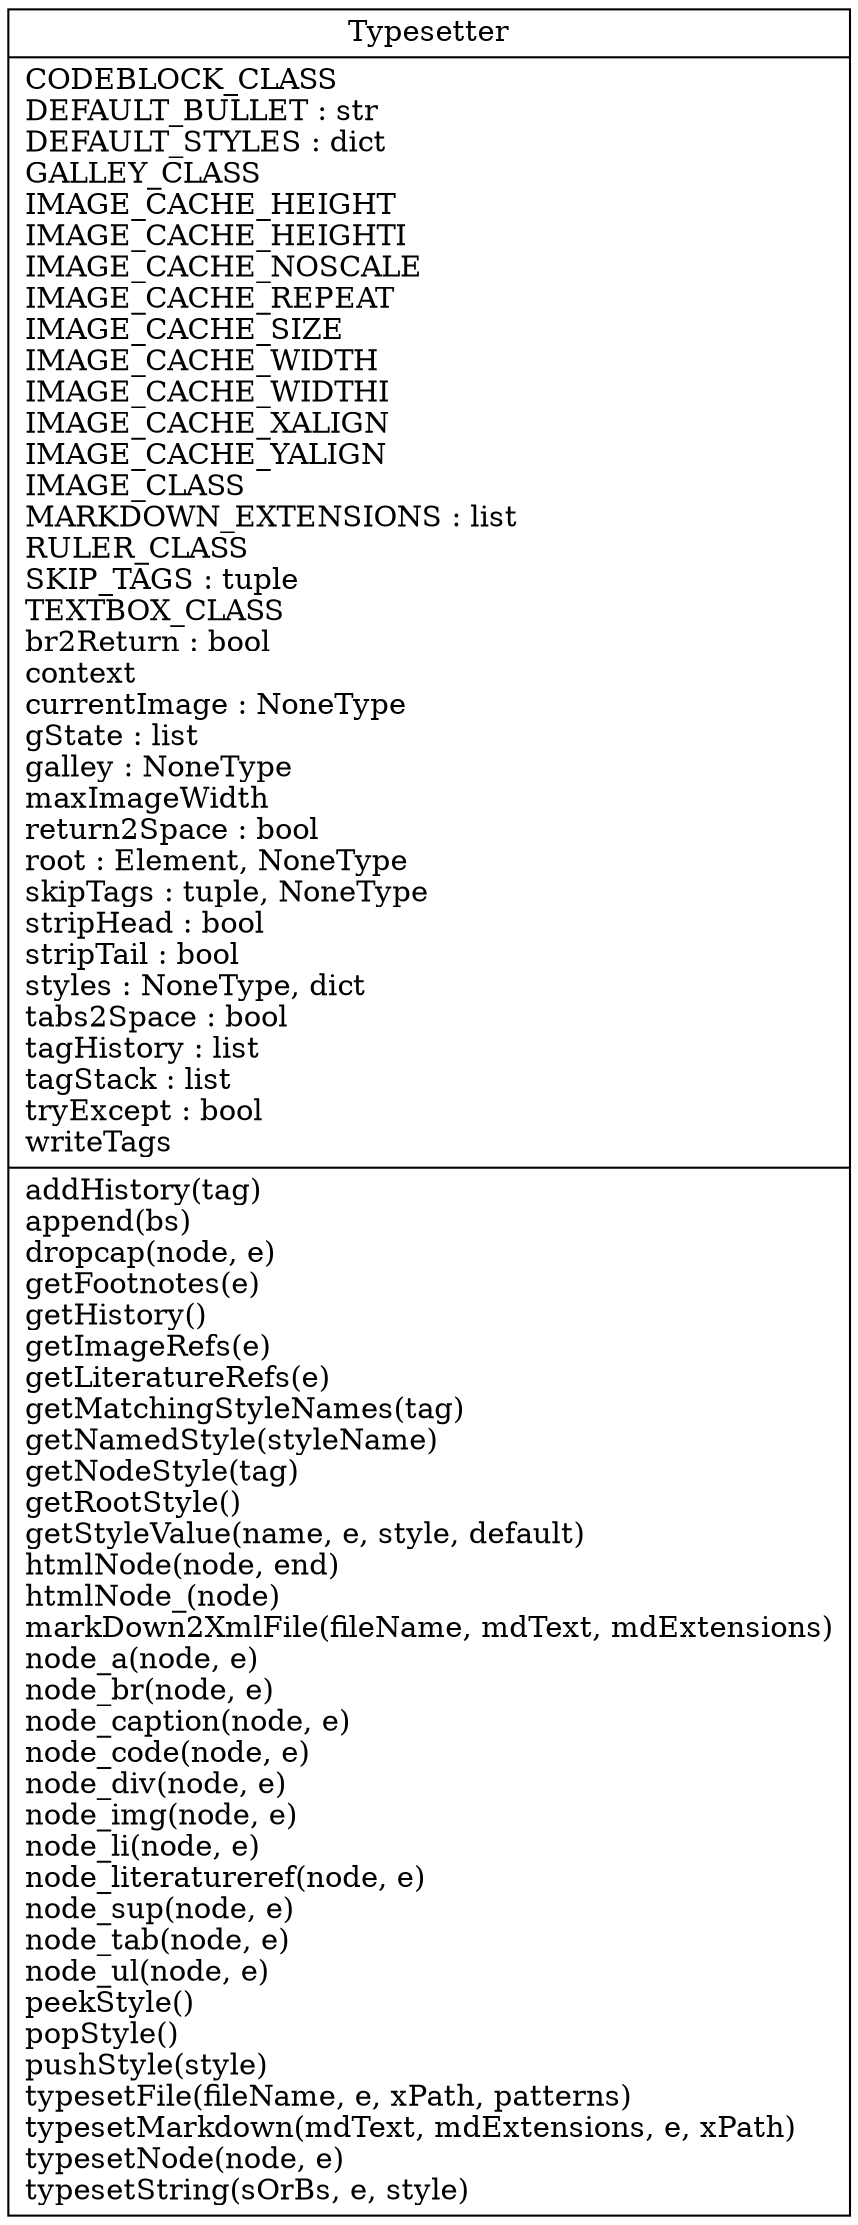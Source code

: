 digraph "classes_typesetter" {
charset="utf-8"
rankdir=BT
"0" [label="{Typesetter|CODEBLOCK_CLASS\lDEFAULT_BULLET : str\lDEFAULT_STYLES : dict\lGALLEY_CLASS\lIMAGE_CACHE_HEIGHT\lIMAGE_CACHE_HEIGHTI\lIMAGE_CACHE_NOSCALE\lIMAGE_CACHE_REPEAT\lIMAGE_CACHE_SIZE\lIMAGE_CACHE_WIDTH\lIMAGE_CACHE_WIDTHI\lIMAGE_CACHE_XALIGN\lIMAGE_CACHE_YALIGN\lIMAGE_CLASS\lMARKDOWN_EXTENSIONS : list\lRULER_CLASS\lSKIP_TAGS : tuple\lTEXTBOX_CLASS\lbr2Return : bool\lcontext\lcurrentImage : NoneType\lgState : list\lgalley : NoneType\lmaxImageWidth\lreturn2Space : bool\lroot : Element, NoneType\lskipTags : tuple, NoneType\lstripHead : bool\lstripTail : bool\lstyles : NoneType, dict\ltabs2Space : bool\ltagHistory : list\ltagStack : list\ltryExcept : bool\lwriteTags\l|addHistory(tag)\lappend(bs)\ldropcap(node, e)\lgetFootnotes(e)\lgetHistory()\lgetImageRefs(e)\lgetLiteratureRefs(e)\lgetMatchingStyleNames(tag)\lgetNamedStyle(styleName)\lgetNodeStyle(tag)\lgetRootStyle()\lgetStyleValue(name, e, style, default)\lhtmlNode(node, end)\lhtmlNode_(node)\lmarkDown2XmlFile(fileName, mdText, mdExtensions)\lnode_a(node, e)\lnode_br(node, e)\lnode_caption(node, e)\lnode_code(node, e)\lnode_div(node, e)\lnode_img(node, e)\lnode_li(node, e)\lnode_literatureref(node, e)\lnode_sup(node, e)\lnode_tab(node, e)\lnode_ul(node, e)\lpeekStyle()\lpopStyle()\lpushStyle(style)\ltypesetFile(fileName, e, xPath, patterns)\ltypesetMarkdown(mdText, mdExtensions, e, xPath)\ltypesetNode(node, e)\ltypesetString(sOrBs, e, style)\l}", shape="record"];
}
